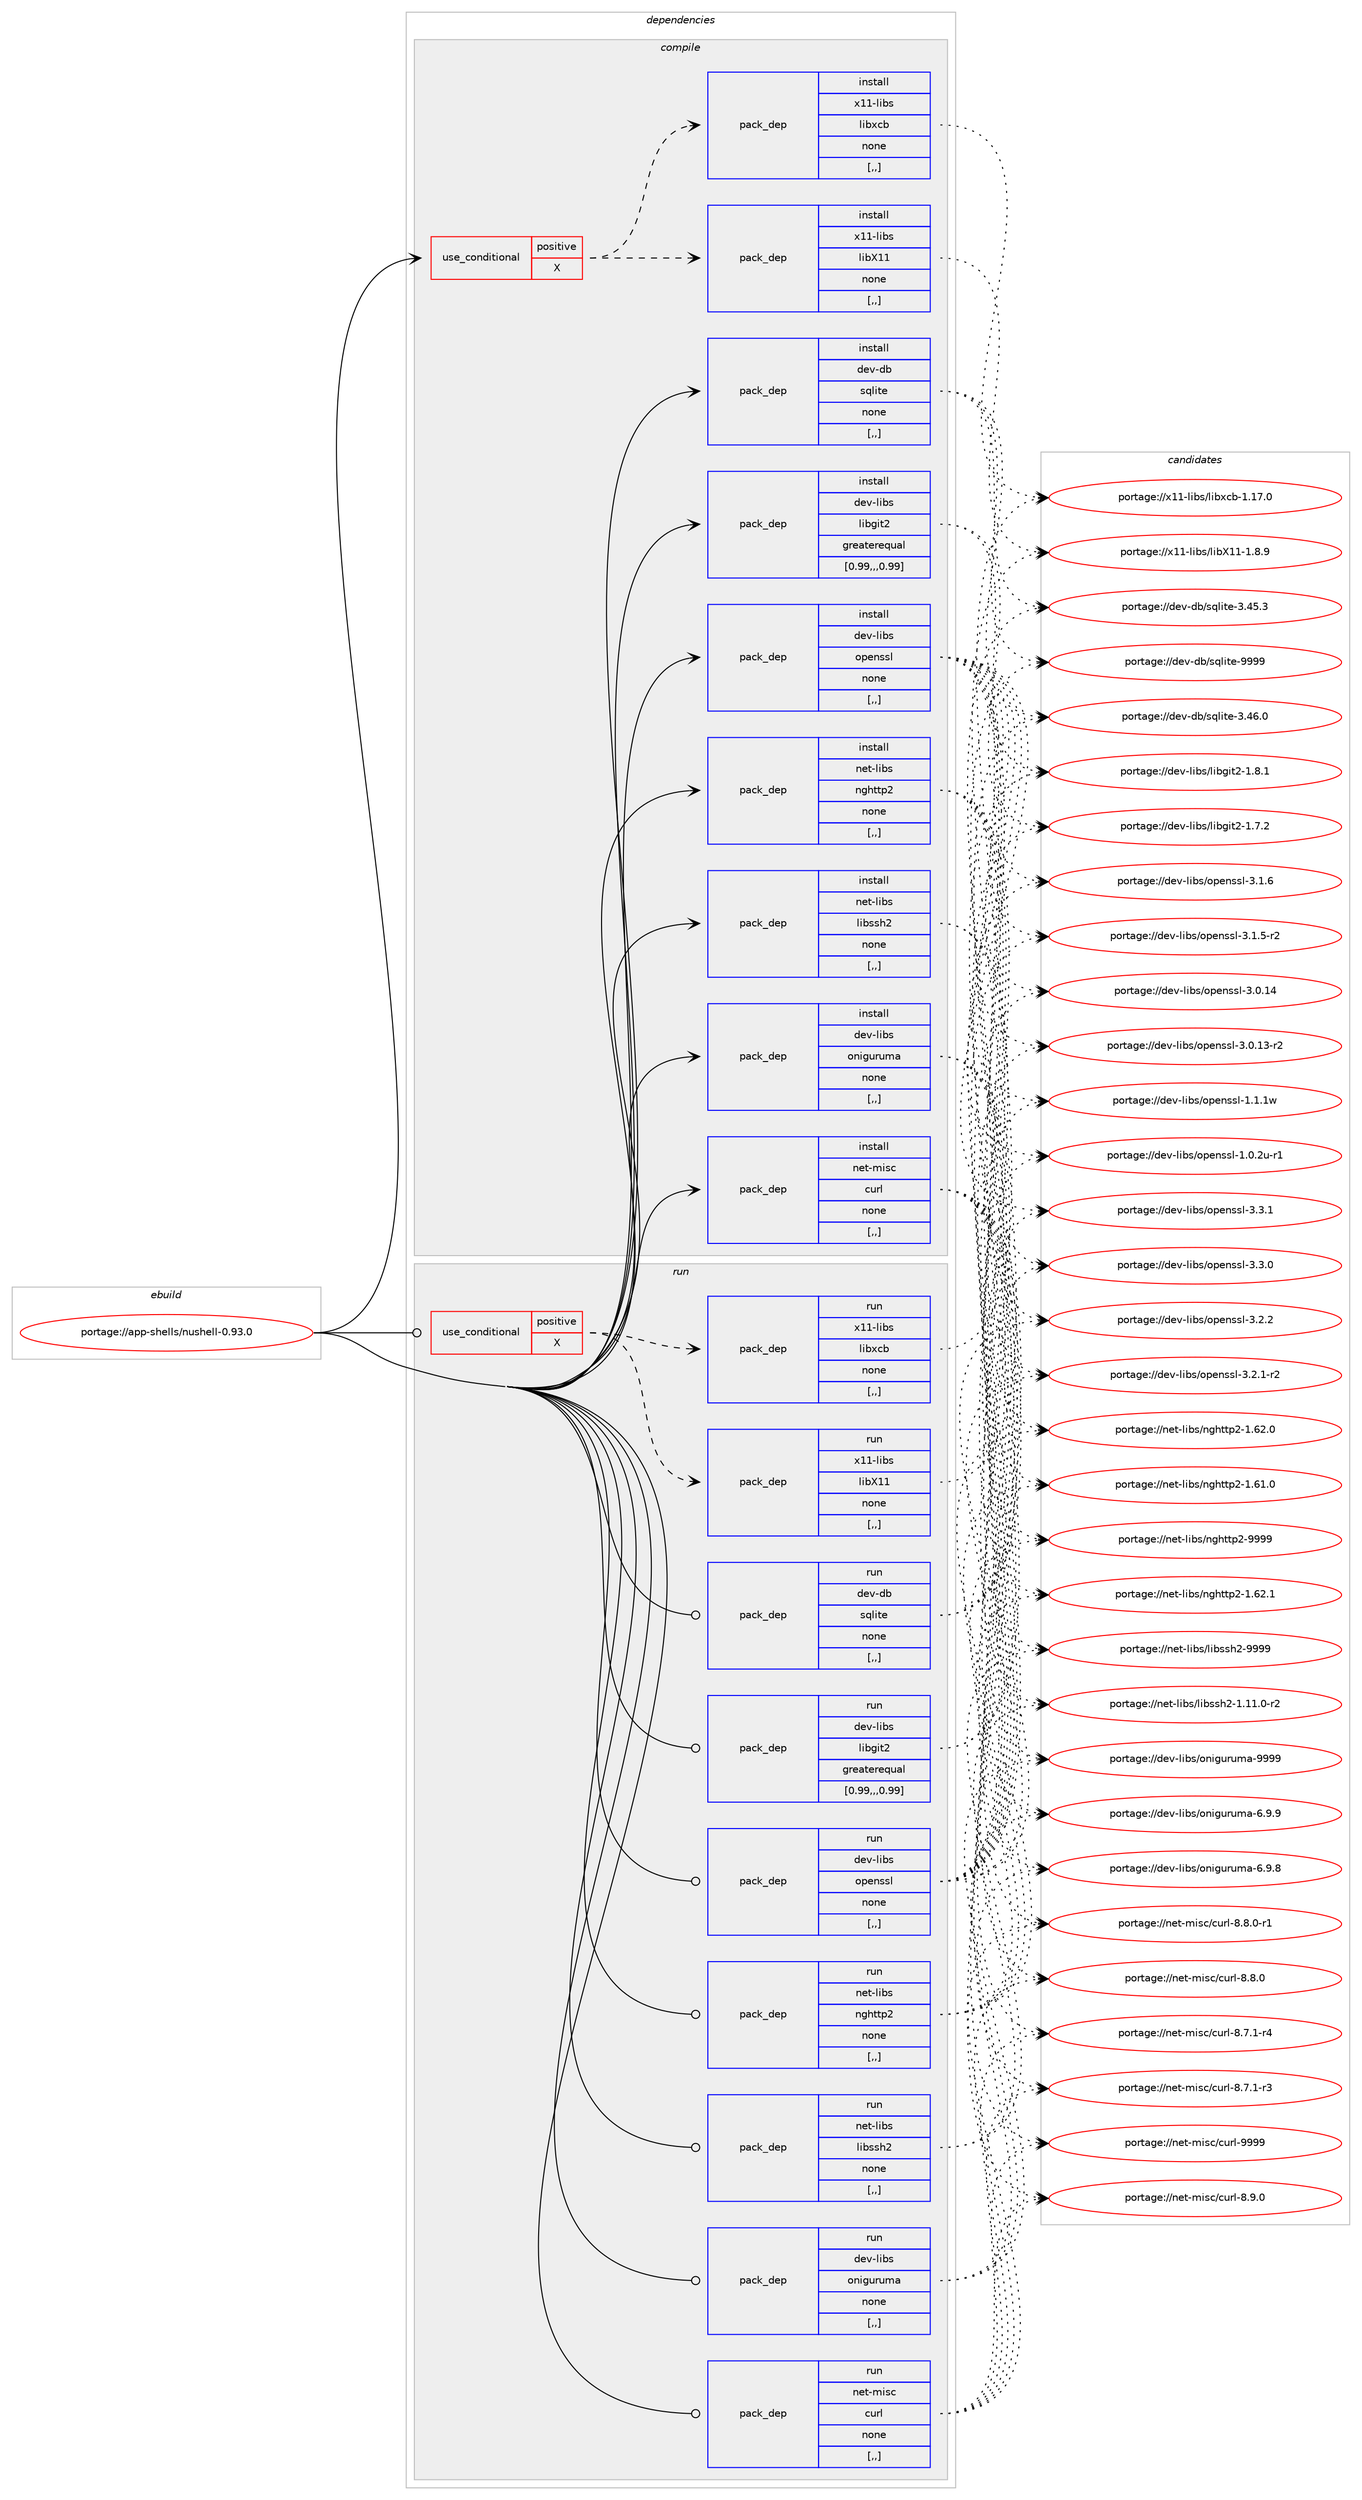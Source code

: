 digraph prolog {

# *************
# Graph options
# *************

newrank=true;
concentrate=true;
compound=true;
graph [rankdir=LR,fontname=Helvetica,fontsize=10,ranksep=1.5];#, ranksep=2.5, nodesep=0.2];
edge  [arrowhead=vee];
node  [fontname=Helvetica,fontsize=10];

# **********
# The ebuild
# **********

subgraph cluster_leftcol {
color=gray;
label=<<i>ebuild</i>>;
id [label="portage://app-shells/nushell-0.93.0", color=red, width=4, href="../app-shells/nushell-0.93.0.svg"];
}

# ****************
# The dependencies
# ****************

subgraph cluster_midcol {
color=gray;
label=<<i>dependencies</i>>;
subgraph cluster_compile {
fillcolor="#eeeeee";
style=filled;
label=<<i>compile</i>>;
subgraph cond14541 {
dependency52208 [label=<<TABLE BORDER="0" CELLBORDER="1" CELLSPACING="0" CELLPADDING="4"><TR><TD ROWSPAN="3" CELLPADDING="10">use_conditional</TD></TR><TR><TD>positive</TD></TR><TR><TD>X</TD></TR></TABLE>>, shape=none, color=red];
subgraph pack37179 {
dependency52209 [label=<<TABLE BORDER="0" CELLBORDER="1" CELLSPACING="0" CELLPADDING="4" WIDTH="220"><TR><TD ROWSPAN="6" CELLPADDING="30">pack_dep</TD></TR><TR><TD WIDTH="110">install</TD></TR><TR><TD>x11-libs</TD></TR><TR><TD>libX11</TD></TR><TR><TD>none</TD></TR><TR><TD>[,,]</TD></TR></TABLE>>, shape=none, color=blue];
}
dependency52208:e -> dependency52209:w [weight=20,style="dashed",arrowhead="vee"];
subgraph pack37180 {
dependency52210 [label=<<TABLE BORDER="0" CELLBORDER="1" CELLSPACING="0" CELLPADDING="4" WIDTH="220"><TR><TD ROWSPAN="6" CELLPADDING="30">pack_dep</TD></TR><TR><TD WIDTH="110">install</TD></TR><TR><TD>x11-libs</TD></TR><TR><TD>libxcb</TD></TR><TR><TD>none</TD></TR><TR><TD>[,,]</TD></TR></TABLE>>, shape=none, color=blue];
}
dependency52208:e -> dependency52210:w [weight=20,style="dashed",arrowhead="vee"];
}
id:e -> dependency52208:w [weight=20,style="solid",arrowhead="vee"];
subgraph pack37181 {
dependency52211 [label=<<TABLE BORDER="0" CELLBORDER="1" CELLSPACING="0" CELLPADDING="4" WIDTH="220"><TR><TD ROWSPAN="6" CELLPADDING="30">pack_dep</TD></TR><TR><TD WIDTH="110">install</TD></TR><TR><TD>dev-db</TD></TR><TR><TD>sqlite</TD></TR><TR><TD>none</TD></TR><TR><TD>[,,]</TD></TR></TABLE>>, shape=none, color=blue];
}
id:e -> dependency52211:w [weight=20,style="solid",arrowhead="vee"];
subgraph pack37182 {
dependency52212 [label=<<TABLE BORDER="0" CELLBORDER="1" CELLSPACING="0" CELLPADDING="4" WIDTH="220"><TR><TD ROWSPAN="6" CELLPADDING="30">pack_dep</TD></TR><TR><TD WIDTH="110">install</TD></TR><TR><TD>dev-libs</TD></TR><TR><TD>libgit2</TD></TR><TR><TD>greaterequal</TD></TR><TR><TD>[0.99,,,0.99]</TD></TR></TABLE>>, shape=none, color=blue];
}
id:e -> dependency52212:w [weight=20,style="solid",arrowhead="vee"];
subgraph pack37183 {
dependency52213 [label=<<TABLE BORDER="0" CELLBORDER="1" CELLSPACING="0" CELLPADDING="4" WIDTH="220"><TR><TD ROWSPAN="6" CELLPADDING="30">pack_dep</TD></TR><TR><TD WIDTH="110">install</TD></TR><TR><TD>dev-libs</TD></TR><TR><TD>oniguruma</TD></TR><TR><TD>none</TD></TR><TR><TD>[,,]</TD></TR></TABLE>>, shape=none, color=blue];
}
id:e -> dependency52213:w [weight=20,style="solid",arrowhead="vee"];
subgraph pack37184 {
dependency52214 [label=<<TABLE BORDER="0" CELLBORDER="1" CELLSPACING="0" CELLPADDING="4" WIDTH="220"><TR><TD ROWSPAN="6" CELLPADDING="30">pack_dep</TD></TR><TR><TD WIDTH="110">install</TD></TR><TR><TD>dev-libs</TD></TR><TR><TD>openssl</TD></TR><TR><TD>none</TD></TR><TR><TD>[,,]</TD></TR></TABLE>>, shape=none, color=blue];
}
id:e -> dependency52214:w [weight=20,style="solid",arrowhead="vee"];
subgraph pack37185 {
dependency52215 [label=<<TABLE BORDER="0" CELLBORDER="1" CELLSPACING="0" CELLPADDING="4" WIDTH="220"><TR><TD ROWSPAN="6" CELLPADDING="30">pack_dep</TD></TR><TR><TD WIDTH="110">install</TD></TR><TR><TD>net-libs</TD></TR><TR><TD>libssh2</TD></TR><TR><TD>none</TD></TR><TR><TD>[,,]</TD></TR></TABLE>>, shape=none, color=blue];
}
id:e -> dependency52215:w [weight=20,style="solid",arrowhead="vee"];
subgraph pack37186 {
dependency52216 [label=<<TABLE BORDER="0" CELLBORDER="1" CELLSPACING="0" CELLPADDING="4" WIDTH="220"><TR><TD ROWSPAN="6" CELLPADDING="30">pack_dep</TD></TR><TR><TD WIDTH="110">install</TD></TR><TR><TD>net-libs</TD></TR><TR><TD>nghttp2</TD></TR><TR><TD>none</TD></TR><TR><TD>[,,]</TD></TR></TABLE>>, shape=none, color=blue];
}
id:e -> dependency52216:w [weight=20,style="solid",arrowhead="vee"];
subgraph pack37187 {
dependency52217 [label=<<TABLE BORDER="0" CELLBORDER="1" CELLSPACING="0" CELLPADDING="4" WIDTH="220"><TR><TD ROWSPAN="6" CELLPADDING="30">pack_dep</TD></TR><TR><TD WIDTH="110">install</TD></TR><TR><TD>net-misc</TD></TR><TR><TD>curl</TD></TR><TR><TD>none</TD></TR><TR><TD>[,,]</TD></TR></TABLE>>, shape=none, color=blue];
}
id:e -> dependency52217:w [weight=20,style="solid",arrowhead="vee"];
}
subgraph cluster_compileandrun {
fillcolor="#eeeeee";
style=filled;
label=<<i>compile and run</i>>;
}
subgraph cluster_run {
fillcolor="#eeeeee";
style=filled;
label=<<i>run</i>>;
subgraph cond14542 {
dependency52218 [label=<<TABLE BORDER="0" CELLBORDER="1" CELLSPACING="0" CELLPADDING="4"><TR><TD ROWSPAN="3" CELLPADDING="10">use_conditional</TD></TR><TR><TD>positive</TD></TR><TR><TD>X</TD></TR></TABLE>>, shape=none, color=red];
subgraph pack37188 {
dependency52219 [label=<<TABLE BORDER="0" CELLBORDER="1" CELLSPACING="0" CELLPADDING="4" WIDTH="220"><TR><TD ROWSPAN="6" CELLPADDING="30">pack_dep</TD></TR><TR><TD WIDTH="110">run</TD></TR><TR><TD>x11-libs</TD></TR><TR><TD>libX11</TD></TR><TR><TD>none</TD></TR><TR><TD>[,,]</TD></TR></TABLE>>, shape=none, color=blue];
}
dependency52218:e -> dependency52219:w [weight=20,style="dashed",arrowhead="vee"];
subgraph pack37189 {
dependency52220 [label=<<TABLE BORDER="0" CELLBORDER="1" CELLSPACING="0" CELLPADDING="4" WIDTH="220"><TR><TD ROWSPAN="6" CELLPADDING="30">pack_dep</TD></TR><TR><TD WIDTH="110">run</TD></TR><TR><TD>x11-libs</TD></TR><TR><TD>libxcb</TD></TR><TR><TD>none</TD></TR><TR><TD>[,,]</TD></TR></TABLE>>, shape=none, color=blue];
}
dependency52218:e -> dependency52220:w [weight=20,style="dashed",arrowhead="vee"];
}
id:e -> dependency52218:w [weight=20,style="solid",arrowhead="odot"];
subgraph pack37190 {
dependency52221 [label=<<TABLE BORDER="0" CELLBORDER="1" CELLSPACING="0" CELLPADDING="4" WIDTH="220"><TR><TD ROWSPAN="6" CELLPADDING="30">pack_dep</TD></TR><TR><TD WIDTH="110">run</TD></TR><TR><TD>dev-db</TD></TR><TR><TD>sqlite</TD></TR><TR><TD>none</TD></TR><TR><TD>[,,]</TD></TR></TABLE>>, shape=none, color=blue];
}
id:e -> dependency52221:w [weight=20,style="solid",arrowhead="odot"];
subgraph pack37191 {
dependency52222 [label=<<TABLE BORDER="0" CELLBORDER="1" CELLSPACING="0" CELLPADDING="4" WIDTH="220"><TR><TD ROWSPAN="6" CELLPADDING="30">pack_dep</TD></TR><TR><TD WIDTH="110">run</TD></TR><TR><TD>dev-libs</TD></TR><TR><TD>libgit2</TD></TR><TR><TD>greaterequal</TD></TR><TR><TD>[0.99,,,0.99]</TD></TR></TABLE>>, shape=none, color=blue];
}
id:e -> dependency52222:w [weight=20,style="solid",arrowhead="odot"];
subgraph pack37192 {
dependency52223 [label=<<TABLE BORDER="0" CELLBORDER="1" CELLSPACING="0" CELLPADDING="4" WIDTH="220"><TR><TD ROWSPAN="6" CELLPADDING="30">pack_dep</TD></TR><TR><TD WIDTH="110">run</TD></TR><TR><TD>dev-libs</TD></TR><TR><TD>oniguruma</TD></TR><TR><TD>none</TD></TR><TR><TD>[,,]</TD></TR></TABLE>>, shape=none, color=blue];
}
id:e -> dependency52223:w [weight=20,style="solid",arrowhead="odot"];
subgraph pack37193 {
dependency52224 [label=<<TABLE BORDER="0" CELLBORDER="1" CELLSPACING="0" CELLPADDING="4" WIDTH="220"><TR><TD ROWSPAN="6" CELLPADDING="30">pack_dep</TD></TR><TR><TD WIDTH="110">run</TD></TR><TR><TD>dev-libs</TD></TR><TR><TD>openssl</TD></TR><TR><TD>none</TD></TR><TR><TD>[,,]</TD></TR></TABLE>>, shape=none, color=blue];
}
id:e -> dependency52224:w [weight=20,style="solid",arrowhead="odot"];
subgraph pack37194 {
dependency52225 [label=<<TABLE BORDER="0" CELLBORDER="1" CELLSPACING="0" CELLPADDING="4" WIDTH="220"><TR><TD ROWSPAN="6" CELLPADDING="30">pack_dep</TD></TR><TR><TD WIDTH="110">run</TD></TR><TR><TD>net-libs</TD></TR><TR><TD>libssh2</TD></TR><TR><TD>none</TD></TR><TR><TD>[,,]</TD></TR></TABLE>>, shape=none, color=blue];
}
id:e -> dependency52225:w [weight=20,style="solid",arrowhead="odot"];
subgraph pack37195 {
dependency52226 [label=<<TABLE BORDER="0" CELLBORDER="1" CELLSPACING="0" CELLPADDING="4" WIDTH="220"><TR><TD ROWSPAN="6" CELLPADDING="30">pack_dep</TD></TR><TR><TD WIDTH="110">run</TD></TR><TR><TD>net-libs</TD></TR><TR><TD>nghttp2</TD></TR><TR><TD>none</TD></TR><TR><TD>[,,]</TD></TR></TABLE>>, shape=none, color=blue];
}
id:e -> dependency52226:w [weight=20,style="solid",arrowhead="odot"];
subgraph pack37196 {
dependency52227 [label=<<TABLE BORDER="0" CELLBORDER="1" CELLSPACING="0" CELLPADDING="4" WIDTH="220"><TR><TD ROWSPAN="6" CELLPADDING="30">pack_dep</TD></TR><TR><TD WIDTH="110">run</TD></TR><TR><TD>net-misc</TD></TR><TR><TD>curl</TD></TR><TR><TD>none</TD></TR><TR><TD>[,,]</TD></TR></TABLE>>, shape=none, color=blue];
}
id:e -> dependency52227:w [weight=20,style="solid",arrowhead="odot"];
}
}

# **************
# The candidates
# **************

subgraph cluster_choices {
rank=same;
color=gray;
label=<<i>candidates</i>>;

subgraph choice37179 {
color=black;
nodesep=1;
choice120494945108105981154710810598884949454946564657 [label="portage://x11-libs/libX11-1.8.9", color=red, width=4,href="../x11-libs/libX11-1.8.9.svg"];
dependency52209:e -> choice120494945108105981154710810598884949454946564657:w [style=dotted,weight="100"];
}
subgraph choice37180 {
color=black;
nodesep=1;
choice120494945108105981154710810598120999845494649554648 [label="portage://x11-libs/libxcb-1.17.0", color=red, width=4,href="../x11-libs/libxcb-1.17.0.svg"];
dependency52210:e -> choice120494945108105981154710810598120999845494649554648:w [style=dotted,weight="100"];
}
subgraph choice37181 {
color=black;
nodesep=1;
choice1001011184510098471151131081051161014557575757 [label="portage://dev-db/sqlite-9999", color=red, width=4,href="../dev-db/sqlite-9999.svg"];
choice10010111845100984711511310810511610145514652544648 [label="portage://dev-db/sqlite-3.46.0", color=red, width=4,href="../dev-db/sqlite-3.46.0.svg"];
choice10010111845100984711511310810511610145514652534651 [label="portage://dev-db/sqlite-3.45.3", color=red, width=4,href="../dev-db/sqlite-3.45.3.svg"];
dependency52211:e -> choice1001011184510098471151131081051161014557575757:w [style=dotted,weight="100"];
dependency52211:e -> choice10010111845100984711511310810511610145514652544648:w [style=dotted,weight="100"];
dependency52211:e -> choice10010111845100984711511310810511610145514652534651:w [style=dotted,weight="100"];
}
subgraph choice37182 {
color=black;
nodesep=1;
choice1001011184510810598115471081059810310511650454946564649 [label="portage://dev-libs/libgit2-1.8.1", color=red, width=4,href="../dev-libs/libgit2-1.8.1.svg"];
choice1001011184510810598115471081059810310511650454946554650 [label="portage://dev-libs/libgit2-1.7.2", color=red, width=4,href="../dev-libs/libgit2-1.7.2.svg"];
dependency52212:e -> choice1001011184510810598115471081059810310511650454946564649:w [style=dotted,weight="100"];
dependency52212:e -> choice1001011184510810598115471081059810310511650454946554650:w [style=dotted,weight="100"];
}
subgraph choice37183 {
color=black;
nodesep=1;
choice100101118451081059811547111110105103117114117109974557575757 [label="portage://dev-libs/oniguruma-9999", color=red, width=4,href="../dev-libs/oniguruma-9999.svg"];
choice10010111845108105981154711111010510311711411710997455446574657 [label="portage://dev-libs/oniguruma-6.9.9", color=red, width=4,href="../dev-libs/oniguruma-6.9.9.svg"];
choice10010111845108105981154711111010510311711411710997455446574656 [label="portage://dev-libs/oniguruma-6.9.8", color=red, width=4,href="../dev-libs/oniguruma-6.9.8.svg"];
dependency52213:e -> choice100101118451081059811547111110105103117114117109974557575757:w [style=dotted,weight="100"];
dependency52213:e -> choice10010111845108105981154711111010510311711411710997455446574657:w [style=dotted,weight="100"];
dependency52213:e -> choice10010111845108105981154711111010510311711411710997455446574656:w [style=dotted,weight="100"];
}
subgraph choice37184 {
color=black;
nodesep=1;
choice100101118451081059811547111112101110115115108455146514649 [label="portage://dev-libs/openssl-3.3.1", color=red, width=4,href="../dev-libs/openssl-3.3.1.svg"];
choice100101118451081059811547111112101110115115108455146514648 [label="portage://dev-libs/openssl-3.3.0", color=red, width=4,href="../dev-libs/openssl-3.3.0.svg"];
choice100101118451081059811547111112101110115115108455146504650 [label="portage://dev-libs/openssl-3.2.2", color=red, width=4,href="../dev-libs/openssl-3.2.2.svg"];
choice1001011184510810598115471111121011101151151084551465046494511450 [label="portage://dev-libs/openssl-3.2.1-r2", color=red, width=4,href="../dev-libs/openssl-3.2.1-r2.svg"];
choice100101118451081059811547111112101110115115108455146494654 [label="portage://dev-libs/openssl-3.1.6", color=red, width=4,href="../dev-libs/openssl-3.1.6.svg"];
choice1001011184510810598115471111121011101151151084551464946534511450 [label="portage://dev-libs/openssl-3.1.5-r2", color=red, width=4,href="../dev-libs/openssl-3.1.5-r2.svg"];
choice10010111845108105981154711111210111011511510845514648464952 [label="portage://dev-libs/openssl-3.0.14", color=red, width=4,href="../dev-libs/openssl-3.0.14.svg"];
choice100101118451081059811547111112101110115115108455146484649514511450 [label="portage://dev-libs/openssl-3.0.13-r2", color=red, width=4,href="../dev-libs/openssl-3.0.13-r2.svg"];
choice100101118451081059811547111112101110115115108454946494649119 [label="portage://dev-libs/openssl-1.1.1w", color=red, width=4,href="../dev-libs/openssl-1.1.1w.svg"];
choice1001011184510810598115471111121011101151151084549464846501174511449 [label="portage://dev-libs/openssl-1.0.2u-r1", color=red, width=4,href="../dev-libs/openssl-1.0.2u-r1.svg"];
dependency52214:e -> choice100101118451081059811547111112101110115115108455146514649:w [style=dotted,weight="100"];
dependency52214:e -> choice100101118451081059811547111112101110115115108455146514648:w [style=dotted,weight="100"];
dependency52214:e -> choice100101118451081059811547111112101110115115108455146504650:w [style=dotted,weight="100"];
dependency52214:e -> choice1001011184510810598115471111121011101151151084551465046494511450:w [style=dotted,weight="100"];
dependency52214:e -> choice100101118451081059811547111112101110115115108455146494654:w [style=dotted,weight="100"];
dependency52214:e -> choice1001011184510810598115471111121011101151151084551464946534511450:w [style=dotted,weight="100"];
dependency52214:e -> choice10010111845108105981154711111210111011511510845514648464952:w [style=dotted,weight="100"];
dependency52214:e -> choice100101118451081059811547111112101110115115108455146484649514511450:w [style=dotted,weight="100"];
dependency52214:e -> choice100101118451081059811547111112101110115115108454946494649119:w [style=dotted,weight="100"];
dependency52214:e -> choice1001011184510810598115471111121011101151151084549464846501174511449:w [style=dotted,weight="100"];
}
subgraph choice37185 {
color=black;
nodesep=1;
choice11010111645108105981154710810598115115104504557575757 [label="portage://net-libs/libssh2-9999", color=red, width=4,href="../net-libs/libssh2-9999.svg"];
choice1101011164510810598115471081059811511510450454946494946484511450 [label="portage://net-libs/libssh2-1.11.0-r2", color=red, width=4,href="../net-libs/libssh2-1.11.0-r2.svg"];
dependency52215:e -> choice11010111645108105981154710810598115115104504557575757:w [style=dotted,weight="100"];
dependency52215:e -> choice1101011164510810598115471081059811511510450454946494946484511450:w [style=dotted,weight="100"];
}
subgraph choice37186 {
color=black;
nodesep=1;
choice110101116451081059811547110103104116116112504557575757 [label="portage://net-libs/nghttp2-9999", color=red, width=4,href="../net-libs/nghttp2-9999.svg"];
choice1101011164510810598115471101031041161161125045494654504649 [label="portage://net-libs/nghttp2-1.62.1", color=red, width=4,href="../net-libs/nghttp2-1.62.1.svg"];
choice1101011164510810598115471101031041161161125045494654504648 [label="portage://net-libs/nghttp2-1.62.0", color=red, width=4,href="../net-libs/nghttp2-1.62.0.svg"];
choice1101011164510810598115471101031041161161125045494654494648 [label="portage://net-libs/nghttp2-1.61.0", color=red, width=4,href="../net-libs/nghttp2-1.61.0.svg"];
dependency52216:e -> choice110101116451081059811547110103104116116112504557575757:w [style=dotted,weight="100"];
dependency52216:e -> choice1101011164510810598115471101031041161161125045494654504649:w [style=dotted,weight="100"];
dependency52216:e -> choice1101011164510810598115471101031041161161125045494654504648:w [style=dotted,weight="100"];
dependency52216:e -> choice1101011164510810598115471101031041161161125045494654494648:w [style=dotted,weight="100"];
}
subgraph choice37187 {
color=black;
nodesep=1;
choice110101116451091051159947991171141084557575757 [label="portage://net-misc/curl-9999", color=red, width=4,href="../net-misc/curl-9999.svg"];
choice11010111645109105115994799117114108455646574648 [label="portage://net-misc/curl-8.9.0", color=red, width=4,href="../net-misc/curl-8.9.0.svg"];
choice110101116451091051159947991171141084556465646484511449 [label="portage://net-misc/curl-8.8.0-r1", color=red, width=4,href="../net-misc/curl-8.8.0-r1.svg"];
choice11010111645109105115994799117114108455646564648 [label="portage://net-misc/curl-8.8.0", color=red, width=4,href="../net-misc/curl-8.8.0.svg"];
choice110101116451091051159947991171141084556465546494511452 [label="portage://net-misc/curl-8.7.1-r4", color=red, width=4,href="../net-misc/curl-8.7.1-r4.svg"];
choice110101116451091051159947991171141084556465546494511451 [label="portage://net-misc/curl-8.7.1-r3", color=red, width=4,href="../net-misc/curl-8.7.1-r3.svg"];
dependency52217:e -> choice110101116451091051159947991171141084557575757:w [style=dotted,weight="100"];
dependency52217:e -> choice11010111645109105115994799117114108455646574648:w [style=dotted,weight="100"];
dependency52217:e -> choice110101116451091051159947991171141084556465646484511449:w [style=dotted,weight="100"];
dependency52217:e -> choice11010111645109105115994799117114108455646564648:w [style=dotted,weight="100"];
dependency52217:e -> choice110101116451091051159947991171141084556465546494511452:w [style=dotted,weight="100"];
dependency52217:e -> choice110101116451091051159947991171141084556465546494511451:w [style=dotted,weight="100"];
}
subgraph choice37188 {
color=black;
nodesep=1;
choice120494945108105981154710810598884949454946564657 [label="portage://x11-libs/libX11-1.8.9", color=red, width=4,href="../x11-libs/libX11-1.8.9.svg"];
dependency52219:e -> choice120494945108105981154710810598884949454946564657:w [style=dotted,weight="100"];
}
subgraph choice37189 {
color=black;
nodesep=1;
choice120494945108105981154710810598120999845494649554648 [label="portage://x11-libs/libxcb-1.17.0", color=red, width=4,href="../x11-libs/libxcb-1.17.0.svg"];
dependency52220:e -> choice120494945108105981154710810598120999845494649554648:w [style=dotted,weight="100"];
}
subgraph choice37190 {
color=black;
nodesep=1;
choice1001011184510098471151131081051161014557575757 [label="portage://dev-db/sqlite-9999", color=red, width=4,href="../dev-db/sqlite-9999.svg"];
choice10010111845100984711511310810511610145514652544648 [label="portage://dev-db/sqlite-3.46.0", color=red, width=4,href="../dev-db/sqlite-3.46.0.svg"];
choice10010111845100984711511310810511610145514652534651 [label="portage://dev-db/sqlite-3.45.3", color=red, width=4,href="../dev-db/sqlite-3.45.3.svg"];
dependency52221:e -> choice1001011184510098471151131081051161014557575757:w [style=dotted,weight="100"];
dependency52221:e -> choice10010111845100984711511310810511610145514652544648:w [style=dotted,weight="100"];
dependency52221:e -> choice10010111845100984711511310810511610145514652534651:w [style=dotted,weight="100"];
}
subgraph choice37191 {
color=black;
nodesep=1;
choice1001011184510810598115471081059810310511650454946564649 [label="portage://dev-libs/libgit2-1.8.1", color=red, width=4,href="../dev-libs/libgit2-1.8.1.svg"];
choice1001011184510810598115471081059810310511650454946554650 [label="portage://dev-libs/libgit2-1.7.2", color=red, width=4,href="../dev-libs/libgit2-1.7.2.svg"];
dependency52222:e -> choice1001011184510810598115471081059810310511650454946564649:w [style=dotted,weight="100"];
dependency52222:e -> choice1001011184510810598115471081059810310511650454946554650:w [style=dotted,weight="100"];
}
subgraph choice37192 {
color=black;
nodesep=1;
choice100101118451081059811547111110105103117114117109974557575757 [label="portage://dev-libs/oniguruma-9999", color=red, width=4,href="../dev-libs/oniguruma-9999.svg"];
choice10010111845108105981154711111010510311711411710997455446574657 [label="portage://dev-libs/oniguruma-6.9.9", color=red, width=4,href="../dev-libs/oniguruma-6.9.9.svg"];
choice10010111845108105981154711111010510311711411710997455446574656 [label="portage://dev-libs/oniguruma-6.9.8", color=red, width=4,href="../dev-libs/oniguruma-6.9.8.svg"];
dependency52223:e -> choice100101118451081059811547111110105103117114117109974557575757:w [style=dotted,weight="100"];
dependency52223:e -> choice10010111845108105981154711111010510311711411710997455446574657:w [style=dotted,weight="100"];
dependency52223:e -> choice10010111845108105981154711111010510311711411710997455446574656:w [style=dotted,weight="100"];
}
subgraph choice37193 {
color=black;
nodesep=1;
choice100101118451081059811547111112101110115115108455146514649 [label="portage://dev-libs/openssl-3.3.1", color=red, width=4,href="../dev-libs/openssl-3.3.1.svg"];
choice100101118451081059811547111112101110115115108455146514648 [label="portage://dev-libs/openssl-3.3.0", color=red, width=4,href="../dev-libs/openssl-3.3.0.svg"];
choice100101118451081059811547111112101110115115108455146504650 [label="portage://dev-libs/openssl-3.2.2", color=red, width=4,href="../dev-libs/openssl-3.2.2.svg"];
choice1001011184510810598115471111121011101151151084551465046494511450 [label="portage://dev-libs/openssl-3.2.1-r2", color=red, width=4,href="../dev-libs/openssl-3.2.1-r2.svg"];
choice100101118451081059811547111112101110115115108455146494654 [label="portage://dev-libs/openssl-3.1.6", color=red, width=4,href="../dev-libs/openssl-3.1.6.svg"];
choice1001011184510810598115471111121011101151151084551464946534511450 [label="portage://dev-libs/openssl-3.1.5-r2", color=red, width=4,href="../dev-libs/openssl-3.1.5-r2.svg"];
choice10010111845108105981154711111210111011511510845514648464952 [label="portage://dev-libs/openssl-3.0.14", color=red, width=4,href="../dev-libs/openssl-3.0.14.svg"];
choice100101118451081059811547111112101110115115108455146484649514511450 [label="portage://dev-libs/openssl-3.0.13-r2", color=red, width=4,href="../dev-libs/openssl-3.0.13-r2.svg"];
choice100101118451081059811547111112101110115115108454946494649119 [label="portage://dev-libs/openssl-1.1.1w", color=red, width=4,href="../dev-libs/openssl-1.1.1w.svg"];
choice1001011184510810598115471111121011101151151084549464846501174511449 [label="portage://dev-libs/openssl-1.0.2u-r1", color=red, width=4,href="../dev-libs/openssl-1.0.2u-r1.svg"];
dependency52224:e -> choice100101118451081059811547111112101110115115108455146514649:w [style=dotted,weight="100"];
dependency52224:e -> choice100101118451081059811547111112101110115115108455146514648:w [style=dotted,weight="100"];
dependency52224:e -> choice100101118451081059811547111112101110115115108455146504650:w [style=dotted,weight="100"];
dependency52224:e -> choice1001011184510810598115471111121011101151151084551465046494511450:w [style=dotted,weight="100"];
dependency52224:e -> choice100101118451081059811547111112101110115115108455146494654:w [style=dotted,weight="100"];
dependency52224:e -> choice1001011184510810598115471111121011101151151084551464946534511450:w [style=dotted,weight="100"];
dependency52224:e -> choice10010111845108105981154711111210111011511510845514648464952:w [style=dotted,weight="100"];
dependency52224:e -> choice100101118451081059811547111112101110115115108455146484649514511450:w [style=dotted,weight="100"];
dependency52224:e -> choice100101118451081059811547111112101110115115108454946494649119:w [style=dotted,weight="100"];
dependency52224:e -> choice1001011184510810598115471111121011101151151084549464846501174511449:w [style=dotted,weight="100"];
}
subgraph choice37194 {
color=black;
nodesep=1;
choice11010111645108105981154710810598115115104504557575757 [label="portage://net-libs/libssh2-9999", color=red, width=4,href="../net-libs/libssh2-9999.svg"];
choice1101011164510810598115471081059811511510450454946494946484511450 [label="portage://net-libs/libssh2-1.11.0-r2", color=red, width=4,href="../net-libs/libssh2-1.11.0-r2.svg"];
dependency52225:e -> choice11010111645108105981154710810598115115104504557575757:w [style=dotted,weight="100"];
dependency52225:e -> choice1101011164510810598115471081059811511510450454946494946484511450:w [style=dotted,weight="100"];
}
subgraph choice37195 {
color=black;
nodesep=1;
choice110101116451081059811547110103104116116112504557575757 [label="portage://net-libs/nghttp2-9999", color=red, width=4,href="../net-libs/nghttp2-9999.svg"];
choice1101011164510810598115471101031041161161125045494654504649 [label="portage://net-libs/nghttp2-1.62.1", color=red, width=4,href="../net-libs/nghttp2-1.62.1.svg"];
choice1101011164510810598115471101031041161161125045494654504648 [label="portage://net-libs/nghttp2-1.62.0", color=red, width=4,href="../net-libs/nghttp2-1.62.0.svg"];
choice1101011164510810598115471101031041161161125045494654494648 [label="portage://net-libs/nghttp2-1.61.0", color=red, width=4,href="../net-libs/nghttp2-1.61.0.svg"];
dependency52226:e -> choice110101116451081059811547110103104116116112504557575757:w [style=dotted,weight="100"];
dependency52226:e -> choice1101011164510810598115471101031041161161125045494654504649:w [style=dotted,weight="100"];
dependency52226:e -> choice1101011164510810598115471101031041161161125045494654504648:w [style=dotted,weight="100"];
dependency52226:e -> choice1101011164510810598115471101031041161161125045494654494648:w [style=dotted,weight="100"];
}
subgraph choice37196 {
color=black;
nodesep=1;
choice110101116451091051159947991171141084557575757 [label="portage://net-misc/curl-9999", color=red, width=4,href="../net-misc/curl-9999.svg"];
choice11010111645109105115994799117114108455646574648 [label="portage://net-misc/curl-8.9.0", color=red, width=4,href="../net-misc/curl-8.9.0.svg"];
choice110101116451091051159947991171141084556465646484511449 [label="portage://net-misc/curl-8.8.0-r1", color=red, width=4,href="../net-misc/curl-8.8.0-r1.svg"];
choice11010111645109105115994799117114108455646564648 [label="portage://net-misc/curl-8.8.0", color=red, width=4,href="../net-misc/curl-8.8.0.svg"];
choice110101116451091051159947991171141084556465546494511452 [label="portage://net-misc/curl-8.7.1-r4", color=red, width=4,href="../net-misc/curl-8.7.1-r4.svg"];
choice110101116451091051159947991171141084556465546494511451 [label="portage://net-misc/curl-8.7.1-r3", color=red, width=4,href="../net-misc/curl-8.7.1-r3.svg"];
dependency52227:e -> choice110101116451091051159947991171141084557575757:w [style=dotted,weight="100"];
dependency52227:e -> choice11010111645109105115994799117114108455646574648:w [style=dotted,weight="100"];
dependency52227:e -> choice110101116451091051159947991171141084556465646484511449:w [style=dotted,weight="100"];
dependency52227:e -> choice11010111645109105115994799117114108455646564648:w [style=dotted,weight="100"];
dependency52227:e -> choice110101116451091051159947991171141084556465546494511452:w [style=dotted,weight="100"];
dependency52227:e -> choice110101116451091051159947991171141084556465546494511451:w [style=dotted,weight="100"];
}
}

}
